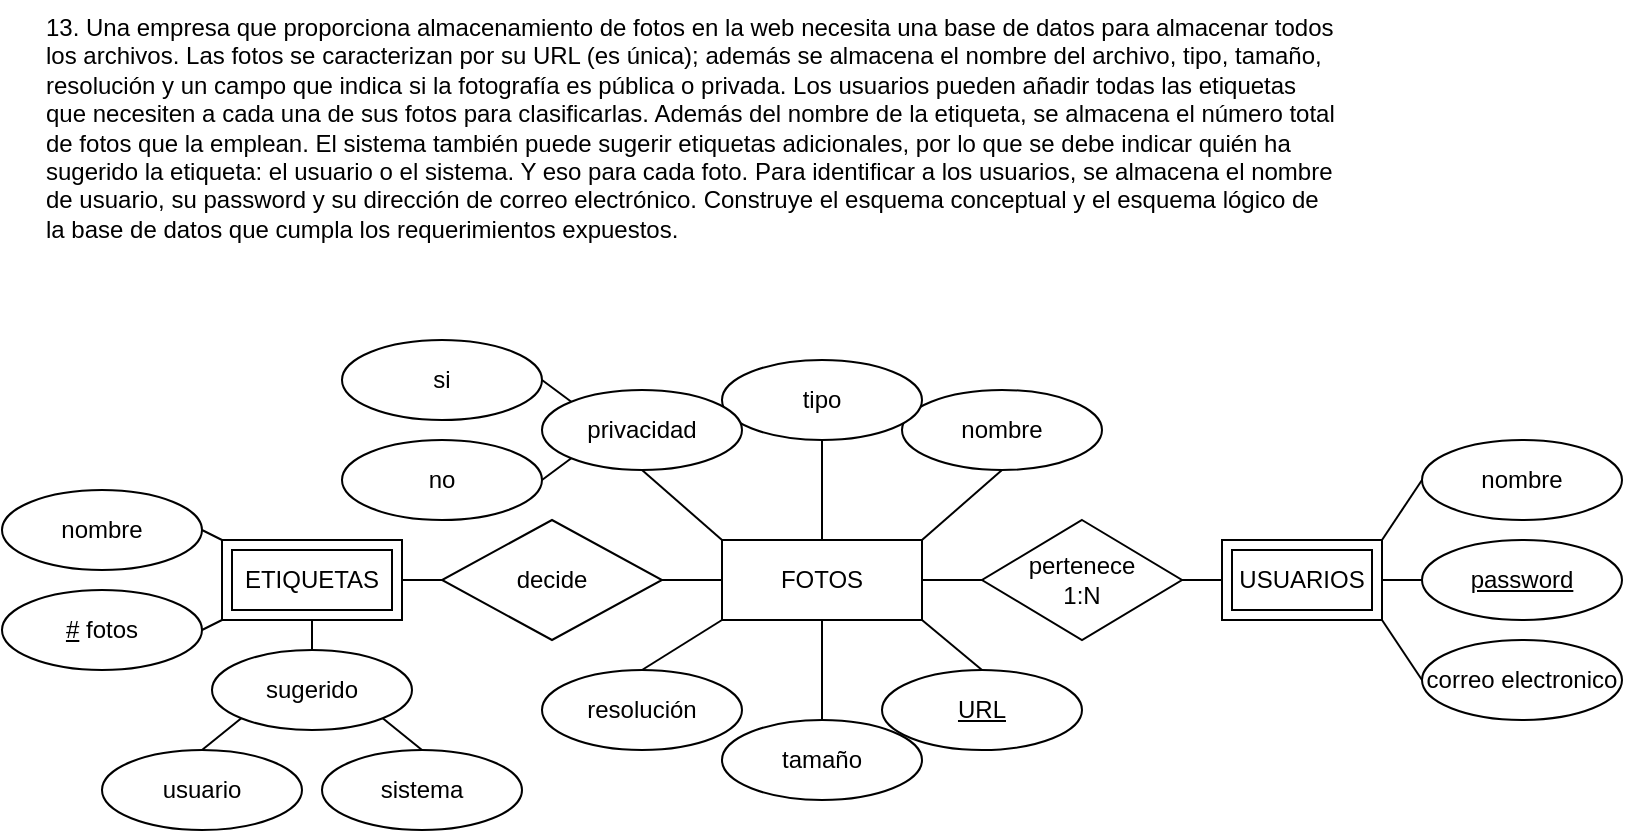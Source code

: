 <mxfile>
    <diagram id="nvwmDKletTT2Ss4JrRB7" name="Page-1">
        <mxGraphModel dx="1072" dy="563" grid="1" gridSize="10" guides="1" tooltips="1" connect="1" arrows="1" fold="1" page="1" pageScale="1" pageWidth="850" pageHeight="1100" math="0" shadow="0">
            <root>
                <mxCell id="0"/>
                <mxCell id="1" parent="0"/>
                <mxCell id="2" value="13. Una empresa que proporciona almacenamiento de fotos en la web necesita una base de datos para almacenar todos los archivos. Las fotos se caracterizan por su URL (es única); además se almacena el nombre del archivo, tipo, tamaño, resolución y un campo que indica si la fotografía es pública o privada. Los usuarios pueden añadir todas las etiquetas que necesiten a cada una de sus fotos para clasificarlas. Además del nombre de la etiqueta, se almacena el número total de fotos que la emplean. El sistema también puede sugerir etiquetas adicionales, por lo que se debe indicar quién ha sugerido la etiqueta: el usuario o el sistema. Y eso para cada foto. Para identificar a los usuarios, se almacena el nombre de usuario, su password y su dirección de correo electrónico. Construye el esquema conceptual y el esquema lógico de la base de datos que cumpla los requerimientos expuestos." style="text;whiteSpace=wrap;" vertex="1" parent="1">
                    <mxGeometry x="40" y="40" width="650" height="150" as="geometry"/>
                </mxCell>
                <mxCell id="3" style="edgeStyle=none;html=1;exitX=1;exitY=0;exitDx=0;exitDy=0;entryX=0.5;entryY=1;entryDx=0;entryDy=0;endArrow=none;endFill=0;" edge="1" parent="1" source="11" target="13">
                    <mxGeometry relative="1" as="geometry"/>
                </mxCell>
                <mxCell id="4" style="edgeStyle=none;html=1;exitX=0.5;exitY=0;exitDx=0;exitDy=0;entryX=0.5;entryY=1;entryDx=0;entryDy=0;endArrow=none;endFill=0;" edge="1" parent="1" source="11" target="14">
                    <mxGeometry relative="1" as="geometry"/>
                </mxCell>
                <mxCell id="5" style="edgeStyle=none;html=1;exitX=0;exitY=1;exitDx=0;exitDy=0;entryX=0.5;entryY=0;entryDx=0;entryDy=0;endArrow=none;endFill=0;" edge="1" parent="1" source="11" target="16">
                    <mxGeometry relative="1" as="geometry"/>
                </mxCell>
                <mxCell id="6" style="edgeStyle=none;html=1;exitX=1;exitY=1;exitDx=0;exitDy=0;entryX=0.5;entryY=0;entryDx=0;entryDy=0;endArrow=none;endFill=0;" edge="1" parent="1" source="11" target="12">
                    <mxGeometry relative="1" as="geometry"/>
                </mxCell>
                <mxCell id="7" style="edgeStyle=none;html=1;exitX=0.5;exitY=1;exitDx=0;exitDy=0;entryX=0.5;entryY=0;entryDx=0;entryDy=0;endArrow=none;endFill=0;" edge="1" parent="1" source="11" target="15">
                    <mxGeometry relative="1" as="geometry"/>
                </mxCell>
                <mxCell id="8" style="edgeStyle=none;html=1;exitX=0;exitY=0;exitDx=0;exitDy=0;entryX=0.5;entryY=1;entryDx=0;entryDy=0;endArrow=none;endFill=0;" edge="1" parent="1" source="11" target="19">
                    <mxGeometry relative="1" as="geometry"/>
                </mxCell>
                <mxCell id="9" style="edgeStyle=none;html=1;exitX=0;exitY=0.5;exitDx=0;exitDy=0;entryX=1;entryY=0.5;entryDx=0;entryDy=0;endArrow=none;endFill=0;" edge="1" parent="1" source="11" target="23">
                    <mxGeometry relative="1" as="geometry"/>
                </mxCell>
                <mxCell id="10" style="edgeStyle=none;html=1;exitX=1;exitY=0.5;exitDx=0;exitDy=0;entryX=0;entryY=0.5;entryDx=0;entryDy=0;endArrow=none;endFill=0;" edge="1" parent="1" source="11" target="35">
                    <mxGeometry relative="1" as="geometry"/>
                </mxCell>
                <mxCell id="11" value="FOTOS" style="whiteSpace=wrap;html=1;align=center;" vertex="1" parent="1">
                    <mxGeometry x="380" y="310" width="100" height="40" as="geometry"/>
                </mxCell>
                <mxCell id="12" value="URL" style="ellipse;whiteSpace=wrap;html=1;align=center;fontStyle=4;" vertex="1" parent="1">
                    <mxGeometry x="460" y="375" width="100" height="40" as="geometry"/>
                </mxCell>
                <mxCell id="13" value="nombre" style="ellipse;whiteSpace=wrap;html=1;align=center;" vertex="1" parent="1">
                    <mxGeometry x="470" y="235" width="100" height="40" as="geometry"/>
                </mxCell>
                <mxCell id="14" value="tipo" style="ellipse;whiteSpace=wrap;html=1;align=center;" vertex="1" parent="1">
                    <mxGeometry x="380" y="220" width="100" height="40" as="geometry"/>
                </mxCell>
                <mxCell id="15" value="tamaño" style="ellipse;whiteSpace=wrap;html=1;align=center;" vertex="1" parent="1">
                    <mxGeometry x="380" y="400" width="100" height="40" as="geometry"/>
                </mxCell>
                <mxCell id="16" value="resolución" style="ellipse;whiteSpace=wrap;html=1;align=center;" vertex="1" parent="1">
                    <mxGeometry x="290" y="375" width="100" height="40" as="geometry"/>
                </mxCell>
                <mxCell id="17" style="edgeStyle=none;html=1;exitX=0;exitY=0;exitDx=0;exitDy=0;entryX=1;entryY=0.5;entryDx=0;entryDy=0;endArrow=none;endFill=0;" edge="1" parent="1" source="19" target="20">
                    <mxGeometry relative="1" as="geometry"/>
                </mxCell>
                <mxCell id="18" style="edgeStyle=none;html=1;exitX=0;exitY=1;exitDx=0;exitDy=0;entryX=1;entryY=0.5;entryDx=0;entryDy=0;endArrow=none;endFill=0;" edge="1" parent="1" source="19" target="21">
                    <mxGeometry relative="1" as="geometry"/>
                </mxCell>
                <mxCell id="19" value="privacidad" style="ellipse;whiteSpace=wrap;html=1;align=center;" vertex="1" parent="1">
                    <mxGeometry x="290" y="235" width="100" height="40" as="geometry"/>
                </mxCell>
                <mxCell id="20" value="si" style="ellipse;whiteSpace=wrap;html=1;align=center;" vertex="1" parent="1">
                    <mxGeometry x="190" y="210" width="100" height="40" as="geometry"/>
                </mxCell>
                <mxCell id="21" value="no" style="ellipse;whiteSpace=wrap;html=1;align=center;" vertex="1" parent="1">
                    <mxGeometry x="190" y="260" width="100" height="40" as="geometry"/>
                </mxCell>
                <mxCell id="22" style="edgeStyle=none;html=1;exitX=0;exitY=0.5;exitDx=0;exitDy=0;endArrow=none;endFill=0;" edge="1" parent="1" source="23" target="27">
                    <mxGeometry relative="1" as="geometry"/>
                </mxCell>
                <mxCell id="23" value="decide" style="shape=rhombus;perimeter=rhombusPerimeter;whiteSpace=wrap;html=1;align=center;" vertex="1" parent="1">
                    <mxGeometry x="240" y="300" width="110" height="60" as="geometry"/>
                </mxCell>
                <mxCell id="24" style="edgeStyle=none;html=1;exitX=0;exitY=0;exitDx=0;exitDy=0;entryX=1;entryY=0.5;entryDx=0;entryDy=0;endArrow=none;endFill=0;" edge="1" parent="1" source="27" target="28">
                    <mxGeometry relative="1" as="geometry"/>
                </mxCell>
                <mxCell id="25" style="edgeStyle=none;html=1;exitX=0;exitY=1;exitDx=0;exitDy=0;entryX=1;entryY=0.5;entryDx=0;entryDy=0;endArrow=none;endFill=0;" edge="1" parent="1" source="27" target="29">
                    <mxGeometry relative="1" as="geometry"/>
                </mxCell>
                <mxCell id="26" style="edgeStyle=none;html=1;exitX=0.5;exitY=1;exitDx=0;exitDy=0;endArrow=none;endFill=0;" edge="1" parent="1" source="27" target="41">
                    <mxGeometry relative="1" as="geometry"/>
                </mxCell>
                <mxCell id="27" value="ETIQUETAS" style="shape=ext;margin=3;double=1;whiteSpace=wrap;html=1;align=center;" vertex="1" parent="1">
                    <mxGeometry x="130" y="310" width="90" height="40" as="geometry"/>
                </mxCell>
                <mxCell id="28" value="nombre" style="ellipse;whiteSpace=wrap;html=1;align=center;" vertex="1" parent="1">
                    <mxGeometry x="20" y="285" width="100" height="40" as="geometry"/>
                </mxCell>
                <mxCell id="29" value="&lt;u&gt;#&lt;/u&gt; fotos" style="ellipse;whiteSpace=wrap;html=1;align=center;" vertex="1" parent="1">
                    <mxGeometry x="20" y="335" width="100" height="40" as="geometry"/>
                </mxCell>
                <mxCell id="30" style="edgeStyle=none;html=1;exitX=1;exitY=0;exitDx=0;exitDy=0;entryX=0;entryY=0.5;entryDx=0;entryDy=0;endArrow=none;endFill=0;" edge="1" parent="1" source="33" target="36">
                    <mxGeometry relative="1" as="geometry"/>
                </mxCell>
                <mxCell id="31" style="edgeStyle=none;html=1;exitX=1;exitY=0.5;exitDx=0;exitDy=0;entryX=0;entryY=0.5;entryDx=0;entryDy=0;endArrow=none;endFill=0;" edge="1" parent="1" source="33" target="37">
                    <mxGeometry relative="1" as="geometry"/>
                </mxCell>
                <mxCell id="32" style="edgeStyle=none;html=1;exitX=1;exitY=1;exitDx=0;exitDy=0;entryX=0;entryY=0.5;entryDx=0;entryDy=0;endArrow=none;endFill=0;" edge="1" parent="1" source="33" target="38">
                    <mxGeometry relative="1" as="geometry"/>
                </mxCell>
                <mxCell id="33" value="USUARIOS" style="shape=ext;margin=3;double=1;whiteSpace=wrap;html=1;align=center;" vertex="1" parent="1">
                    <mxGeometry x="630" y="310" width="80" height="40" as="geometry"/>
                </mxCell>
                <mxCell id="34" style="edgeStyle=none;html=1;exitX=1;exitY=0.5;exitDx=0;exitDy=0;entryX=0;entryY=0.5;entryDx=0;entryDy=0;endArrow=none;endFill=0;" edge="1" parent="1" source="35" target="33">
                    <mxGeometry relative="1" as="geometry"/>
                </mxCell>
                <mxCell id="35" value="pertenece&lt;div&gt;1:N&lt;/div&gt;" style="shape=rhombus;perimeter=rhombusPerimeter;whiteSpace=wrap;html=1;align=center;" vertex="1" parent="1">
                    <mxGeometry x="510" y="300" width="100" height="60" as="geometry"/>
                </mxCell>
                <mxCell id="36" value="nombre" style="ellipse;whiteSpace=wrap;html=1;align=center;" vertex="1" parent="1">
                    <mxGeometry x="730" y="260" width="100" height="40" as="geometry"/>
                </mxCell>
                <mxCell id="37" value="password" style="ellipse;whiteSpace=wrap;html=1;align=center;fontStyle=4;" vertex="1" parent="1">
                    <mxGeometry x="730" y="310" width="100" height="40" as="geometry"/>
                </mxCell>
                <mxCell id="38" value="correo electronico" style="ellipse;whiteSpace=wrap;html=1;align=center;" vertex="1" parent="1">
                    <mxGeometry x="730" y="360" width="100" height="40" as="geometry"/>
                </mxCell>
                <mxCell id="39" style="edgeStyle=none;html=1;exitX=0;exitY=1;exitDx=0;exitDy=0;entryX=0.5;entryY=0;entryDx=0;entryDy=0;endArrow=none;endFill=0;" edge="1" parent="1" source="41" target="43">
                    <mxGeometry relative="1" as="geometry"/>
                </mxCell>
                <mxCell id="40" style="edgeStyle=none;html=1;exitX=1;exitY=1;exitDx=0;exitDy=0;entryX=0.5;entryY=0;entryDx=0;entryDy=0;endArrow=none;endFill=0;" edge="1" parent="1" source="41" target="42">
                    <mxGeometry relative="1" as="geometry"/>
                </mxCell>
                <mxCell id="41" value="sugerido" style="ellipse;whiteSpace=wrap;html=1;align=center;" vertex="1" parent="1">
                    <mxGeometry x="125" y="365" width="100" height="40" as="geometry"/>
                </mxCell>
                <mxCell id="42" value="sistema" style="ellipse;whiteSpace=wrap;html=1;align=center;" vertex="1" parent="1">
                    <mxGeometry x="180" y="415" width="100" height="40" as="geometry"/>
                </mxCell>
                <mxCell id="43" value="usuario" style="ellipse;whiteSpace=wrap;html=1;align=center;" vertex="1" parent="1">
                    <mxGeometry x="70" y="415" width="100" height="40" as="geometry"/>
                </mxCell>
            </root>
        </mxGraphModel>
    </diagram>
</mxfile>